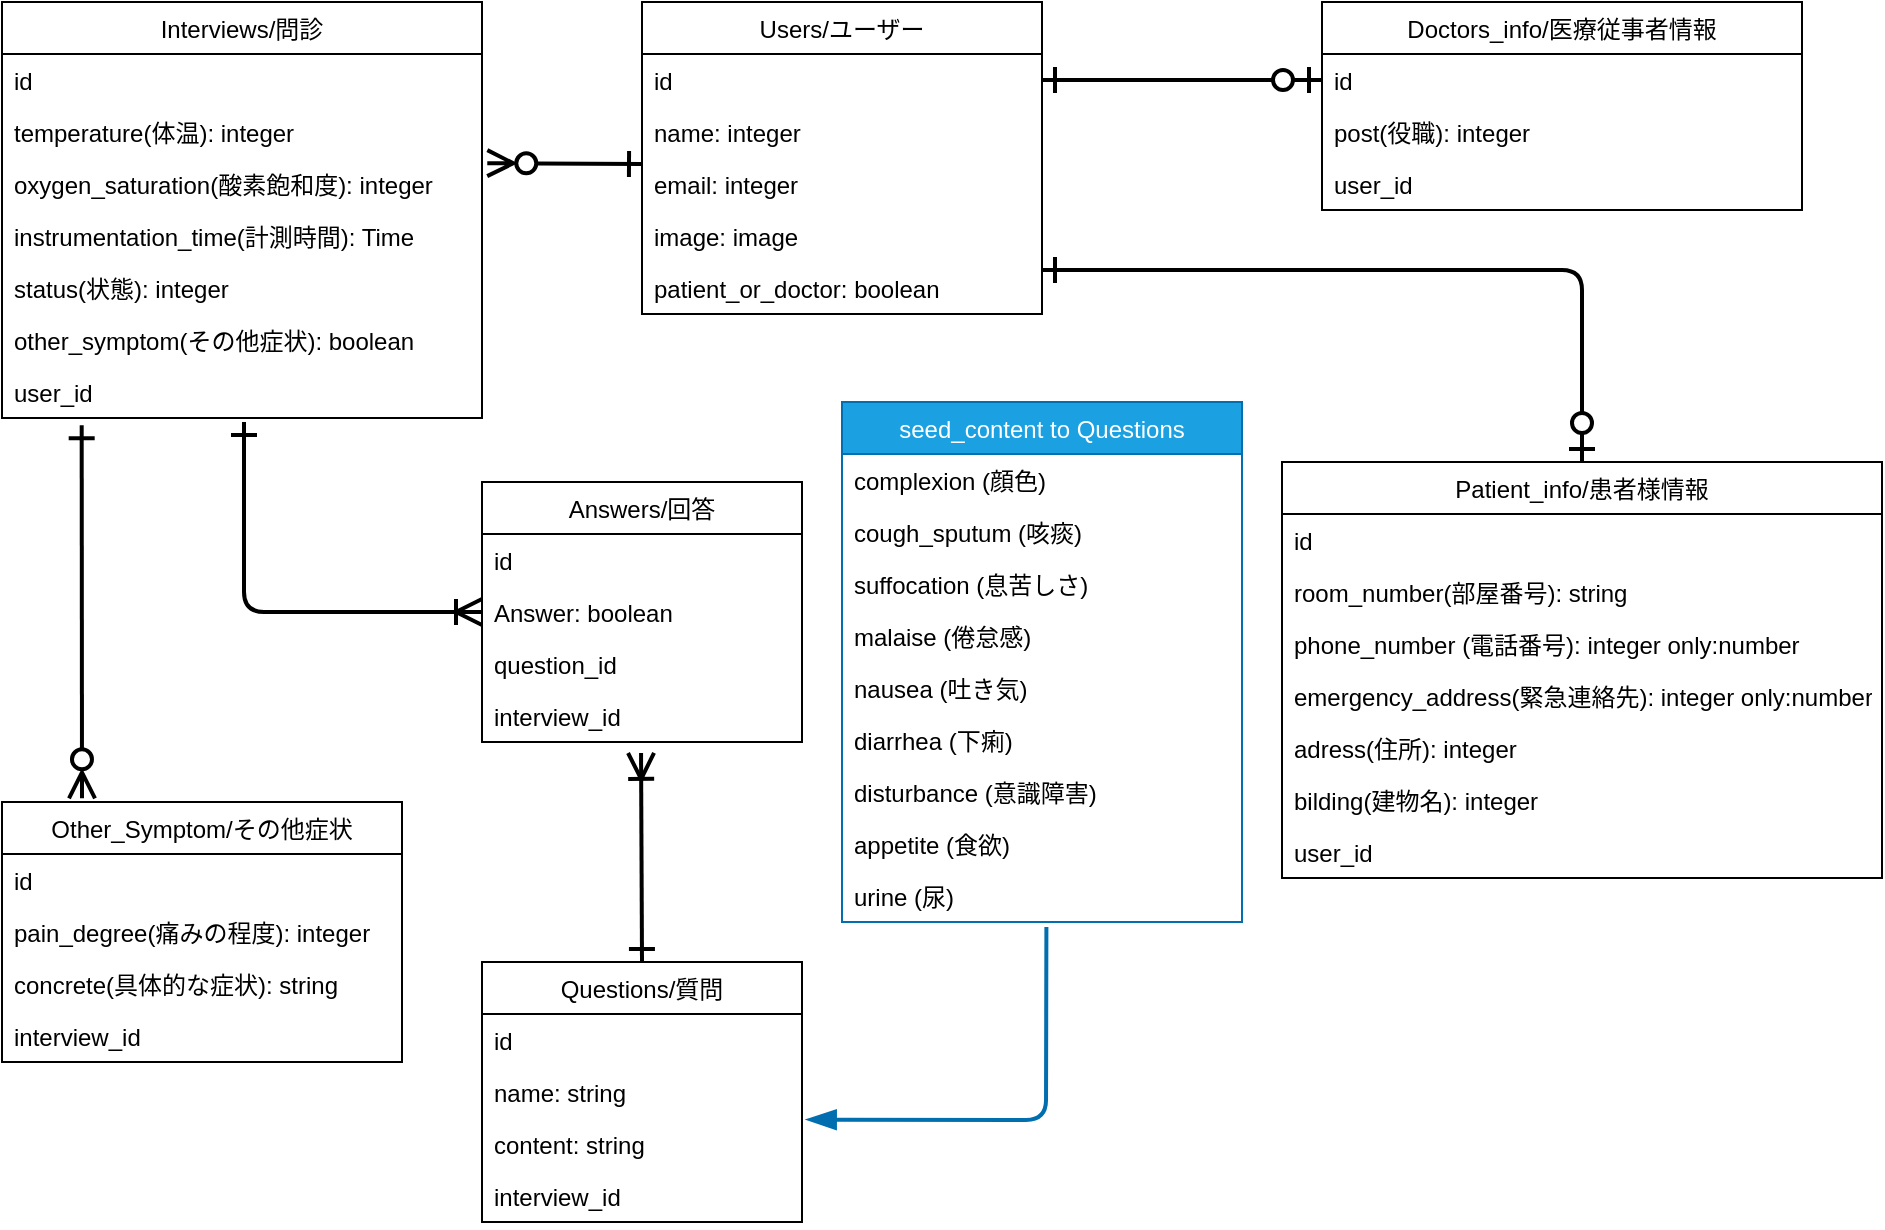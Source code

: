 <mxfile>
    <diagram id="UjBX9D1F_PHXTORusFUd" name="ページ1">
        <mxGraphModel dx="881" dy="647" grid="1" gridSize="10" guides="1" tooltips="1" connect="1" arrows="1" fold="1" page="1" pageScale="1" pageWidth="1000" pageHeight="700" math="0" shadow="0">
            <root>
                <mxCell id="0"/>
                <mxCell id="1" parent="0"/>
                <mxCell id="2" value="Interviews/問診" style="swimlane;fontStyle=0;childLayout=stackLayout;horizontal=1;startSize=26;horizontalStack=0;resizeParent=1;resizeParentMax=0;resizeLast=0;collapsible=1;marginBottom=0;" parent="1" vertex="1">
                    <mxGeometry x="40" y="40" width="240" height="208" as="geometry">
                        <mxRectangle x="40" y="40" width="50" height="26" as="alternateBounds"/>
                    </mxGeometry>
                </mxCell>
                <mxCell id="4" value="id" style="text;strokeColor=none;fillColor=none;align=left;verticalAlign=top;spacingLeft=4;spacingRight=4;overflow=hidden;rotatable=0;points=[[0,0.5],[1,0.5]];portConstraint=eastwest;" parent="2" vertex="1">
                    <mxGeometry y="26" width="240" height="26" as="geometry"/>
                </mxCell>
                <mxCell id="8" value="temperature(体温): integer" style="text;strokeColor=none;fillColor=none;align=left;verticalAlign=top;spacingLeft=4;spacingRight=4;overflow=hidden;rotatable=0;points=[[0,0.5],[1,0.5]];portConstraint=eastwest;" parent="2" vertex="1">
                    <mxGeometry y="52" width="240" height="26" as="geometry"/>
                </mxCell>
                <mxCell id="5" value="oxygen_saturation(酸素飽和度): integer" style="text;strokeColor=none;fillColor=none;align=left;verticalAlign=top;spacingLeft=4;spacingRight=4;overflow=hidden;rotatable=0;points=[[0,0.5],[1,0.5]];portConstraint=eastwest;" parent="2" vertex="1">
                    <mxGeometry y="78" width="240" height="26" as="geometry"/>
                </mxCell>
                <mxCell id="9" value="instrumentation_time(計測時間): Time" style="text;strokeColor=none;fillColor=none;align=left;verticalAlign=top;spacingLeft=4;spacingRight=4;overflow=hidden;rotatable=0;points=[[0,0.5],[1,0.5]];portConstraint=eastwest;" parent="2" vertex="1">
                    <mxGeometry y="104" width="240" height="26" as="geometry"/>
                </mxCell>
                <mxCell id="98" value="status(状態): integer" style="text;strokeColor=none;fillColor=none;align=left;verticalAlign=top;spacingLeft=4;spacingRight=4;overflow=hidden;rotatable=0;points=[[0,0.5],[1,0.5]];portConstraint=eastwest;" parent="2" vertex="1">
                    <mxGeometry y="130" width="240" height="26" as="geometry"/>
                </mxCell>
                <mxCell id="212" value="other_symptom(その他症状): boolean" style="text;strokeColor=none;fillColor=none;align=left;verticalAlign=top;spacingLeft=4;spacingRight=4;overflow=hidden;rotatable=0;points=[[0,0.5],[1,0.5]];portConstraint=eastwest;" vertex="1" parent="2">
                    <mxGeometry y="156" width="240" height="26" as="geometry"/>
                </mxCell>
                <mxCell id="18" value="user_id" style="text;strokeColor=none;fillColor=none;align=left;verticalAlign=top;spacingLeft=4;spacingRight=4;overflow=hidden;rotatable=0;points=[[0,0.5],[1,0.5]];portConstraint=eastwest;" parent="2" vertex="1">
                    <mxGeometry y="182" width="240" height="26" as="geometry"/>
                </mxCell>
                <mxCell id="64" style="edgeStyle=none;html=1;endArrow=ERzeroToMany;endFill=0;strokeWidth=2;startArrow=ERone;startFill=0;targetPerimeterSpacing=0;rounded=1;sourcePerimeterSpacing=0;endSize=10;startSize=10;entryX=0.2;entryY=-0.014;entryDx=0;entryDy=0;entryPerimeter=0;exitX=0.166;exitY=1.141;exitDx=0;exitDy=0;exitPerimeter=0;" parent="1" source="18" edge="1" target="159">
                    <mxGeometry relative="1" as="geometry">
                        <mxPoint x="81" y="230" as="sourcePoint"/>
                        <mxPoint x="80" y="320" as="targetPoint"/>
                        <Array as="points"/>
                    </mxGeometry>
                </mxCell>
                <mxCell id="23" value="Users/ユーザー" style="swimlane;fontStyle=0;childLayout=stackLayout;horizontal=1;startSize=26;horizontalStack=0;resizeParent=1;resizeParentMax=0;resizeLast=0;collapsible=1;marginBottom=0;" parent="1" vertex="1">
                    <mxGeometry x="360" y="40" width="200" height="156" as="geometry"/>
                </mxCell>
                <mxCell id="24" value="id" style="text;strokeColor=none;fillColor=none;align=left;verticalAlign=top;spacingLeft=4;spacingRight=4;overflow=hidden;rotatable=0;points=[[0,0.5],[1,0.5]];portConstraint=eastwest;" parent="23" vertex="1">
                    <mxGeometry y="26" width="200" height="26" as="geometry"/>
                </mxCell>
                <mxCell id="25" value="name: integer" style="text;strokeColor=none;fillColor=none;align=left;verticalAlign=top;spacingLeft=4;spacingRight=4;overflow=hidden;rotatable=0;points=[[0,0.5],[1,0.5]];portConstraint=eastwest;" parent="23" vertex="1">
                    <mxGeometry y="52" width="200" height="26" as="geometry"/>
                </mxCell>
                <mxCell id="26" value="email: integer" style="text;strokeColor=none;fillColor=none;align=left;verticalAlign=top;spacingLeft=4;spacingRight=4;overflow=hidden;rotatable=0;points=[[0,0.5],[1,0.5]];portConstraint=eastwest;" parent="23" vertex="1">
                    <mxGeometry y="78" width="200" height="26" as="geometry"/>
                </mxCell>
                <mxCell id="130" value="image: image" style="text;strokeColor=none;fillColor=none;align=left;verticalAlign=top;spacingLeft=4;spacingRight=4;overflow=hidden;rotatable=0;points=[[0,0.5],[1,0.5]];portConstraint=eastwest;" parent="23" vertex="1">
                    <mxGeometry y="104" width="200" height="26" as="geometry"/>
                </mxCell>
                <mxCell id="106" value="patient_or_doctor: boolean" style="text;strokeColor=none;fillColor=none;align=left;verticalAlign=top;spacingLeft=4;spacingRight=4;overflow=hidden;rotatable=0;points=[[0,0.5],[1,0.5]];portConstraint=eastwest;" parent="23" vertex="1">
                    <mxGeometry y="130" width="200" height="26" as="geometry"/>
                </mxCell>
                <mxCell id="66" value="Doctors_info/医療従事者情報" style="swimlane;fontStyle=0;childLayout=stackLayout;horizontal=1;startSize=26;horizontalStack=0;resizeParent=1;resizeParentMax=0;resizeLast=0;collapsible=1;marginBottom=0;" parent="1" vertex="1">
                    <mxGeometry x="700" y="40" width="240" height="104" as="geometry"/>
                </mxCell>
                <mxCell id="70" value="id" style="text;strokeColor=none;fillColor=none;align=left;verticalAlign=top;spacingLeft=4;spacingRight=4;overflow=hidden;rotatable=0;points=[[0,0.5],[1,0.5]];portConstraint=eastwest;" parent="66" vertex="1">
                    <mxGeometry y="26" width="240" height="26" as="geometry"/>
                </mxCell>
                <mxCell id="68" value="post(役職): integer" style="text;strokeColor=none;fillColor=none;align=left;verticalAlign=top;spacingLeft=4;spacingRight=4;overflow=hidden;rotatable=0;points=[[0,0.5],[1,0.5]];portConstraint=eastwest;" parent="66" vertex="1">
                    <mxGeometry y="52" width="240" height="26" as="geometry"/>
                </mxCell>
                <mxCell id="140" value="user_id" style="text;strokeColor=none;fillColor=none;align=left;verticalAlign=top;spacingLeft=4;spacingRight=4;overflow=hidden;rotatable=0;points=[[0,0.5],[1,0.5]];portConstraint=eastwest;" vertex="1" parent="66">
                    <mxGeometry y="78" width="240" height="26" as="geometry"/>
                </mxCell>
                <mxCell id="134" value="Patient_info/患者様情報" style="swimlane;fontStyle=0;childLayout=stackLayout;horizontal=1;startSize=26;horizontalStack=0;resizeParent=1;resizeParentMax=0;resizeLast=0;collapsible=1;marginBottom=0;" vertex="1" parent="1">
                    <mxGeometry x="680" y="270" width="300" height="208" as="geometry"/>
                </mxCell>
                <mxCell id="135" value="id" style="text;strokeColor=none;fillColor=none;align=left;verticalAlign=top;spacingLeft=4;spacingRight=4;overflow=hidden;rotatable=0;points=[[0,0.5],[1,0.5]];portConstraint=eastwest;" vertex="1" parent="134">
                    <mxGeometry y="26" width="300" height="26" as="geometry"/>
                </mxCell>
                <mxCell id="27" value="room_number(部屋番号): string" style="text;strokeColor=none;fillColor=none;align=left;verticalAlign=top;spacingLeft=4;spacingRight=4;overflow=hidden;rotatable=0;points=[[0,0.5],[1,0.5]];portConstraint=eastwest;" parent="134" vertex="1">
                    <mxGeometry y="52" width="300" height="26" as="geometry"/>
                </mxCell>
                <mxCell id="28" value="phone_number (電話番号): integer only:number" style="text;strokeColor=none;fillColor=none;align=left;verticalAlign=top;spacingLeft=4;spacingRight=4;overflow=hidden;rotatable=0;points=[[0,0.5],[1,0.5]];portConstraint=eastwest;fontSize=12;" parent="134" vertex="1">
                    <mxGeometry y="78" width="300" height="26" as="geometry"/>
                </mxCell>
                <mxCell id="73" value="emergency_address(緊急連絡先): integer only:number" style="text;strokeColor=none;fillColor=none;align=left;verticalAlign=top;spacingLeft=4;spacingRight=4;overflow=hidden;rotatable=0;points=[[0,0.5],[1,0.5]];portConstraint=eastwest;" parent="134" vertex="1">
                    <mxGeometry y="104" width="300" height="26" as="geometry"/>
                </mxCell>
                <mxCell id="30" value="adress(住所): integer" style="text;strokeColor=none;fillColor=none;align=left;verticalAlign=top;spacingLeft=4;spacingRight=4;overflow=hidden;rotatable=0;points=[[0,0.5],[1,0.5]];portConstraint=eastwest;" parent="134" vertex="1">
                    <mxGeometry y="130" width="300" height="26" as="geometry"/>
                </mxCell>
                <mxCell id="65" value="bilding(建物名): integer" style="text;strokeColor=none;fillColor=none;align=left;verticalAlign=top;spacingLeft=4;spacingRight=4;overflow=hidden;rotatable=0;points=[[0,0.5],[1,0.5]];portConstraint=eastwest;" parent="134" vertex="1">
                    <mxGeometry y="156" width="300" height="26" as="geometry"/>
                </mxCell>
                <mxCell id="139" value="user_id" style="text;strokeColor=none;fillColor=none;align=left;verticalAlign=top;spacingLeft=4;spacingRight=4;overflow=hidden;rotatable=0;points=[[0,0.5],[1,0.5]];portConstraint=eastwest;" vertex="1" parent="134">
                    <mxGeometry y="182" width="300" height="26" as="geometry"/>
                </mxCell>
                <mxCell id="141" value="Answers/回答" style="swimlane;fontStyle=0;childLayout=stackLayout;horizontal=1;startSize=26;horizontalStack=0;resizeParent=1;resizeParentMax=0;resizeLast=0;collapsible=1;marginBottom=0;" vertex="1" parent="1">
                    <mxGeometry x="280" y="280" width="160" height="130" as="geometry"/>
                </mxCell>
                <mxCell id="142" value="id" style="text;strokeColor=none;fillColor=none;align=left;verticalAlign=top;spacingLeft=4;spacingRight=4;overflow=hidden;rotatable=0;points=[[0,0.5],[1,0.5]];portConstraint=eastwest;" vertex="1" parent="141">
                    <mxGeometry y="26" width="160" height="26" as="geometry"/>
                </mxCell>
                <mxCell id="10" value="Answer: boolean" style="text;strokeColor=none;fillColor=none;align=left;verticalAlign=top;spacingLeft=4;spacingRight=4;overflow=hidden;rotatable=0;points=[[0,0.5],[1,0.5]];portConstraint=eastwest;" parent="141" vertex="1">
                    <mxGeometry y="52" width="160" height="26" as="geometry"/>
                </mxCell>
                <mxCell id="13" value="question_id" style="text;strokeColor=none;fillColor=none;align=left;verticalAlign=top;spacingLeft=4;spacingRight=4;overflow=hidden;rotatable=0;points=[[0,0.5],[1,0.5]];portConstraint=eastwest;" parent="141" vertex="1">
                    <mxGeometry y="78" width="160" height="26" as="geometry"/>
                </mxCell>
                <mxCell id="146" value="interview_id" style="text;strokeColor=none;fillColor=none;align=left;verticalAlign=top;spacingLeft=4;spacingRight=4;overflow=hidden;rotatable=0;points=[[0,0.5],[1,0.5]];portConstraint=eastwest;" vertex="1" parent="141">
                    <mxGeometry y="104" width="160" height="26" as="geometry"/>
                </mxCell>
                <mxCell id="149" style="edgeStyle=none;html=1;endArrow=ERzeroToMany;endFill=0;strokeWidth=2;startArrow=ERone;startFill=0;targetPerimeterSpacing=0;rounded=1;sourcePerimeterSpacing=0;endSize=10;startSize=10;entryX=1.011;entryY=0.099;entryDx=0;entryDy=0;entryPerimeter=0;" edge="1" parent="1" target="5">
                    <mxGeometry relative="1" as="geometry">
                        <mxPoint x="360" y="121" as="sourcePoint"/>
                        <mxPoint x="319.44" y="273.172" as="targetPoint"/>
                        <Array as="points"/>
                    </mxGeometry>
                </mxCell>
                <mxCell id="150" style="edgeStyle=none;html=1;endArrow=ERzeroToOne;endFill=0;strokeWidth=2;startArrow=ERone;startFill=0;targetPerimeterSpacing=0;rounded=1;sourcePerimeterSpacing=0;endSize=10;startSize=10;exitX=1;exitY=0.5;exitDx=0;exitDy=0;entryX=0;entryY=0.5;entryDx=0;entryDy=0;" edge="1" parent="1" source="24" target="70">
                    <mxGeometry relative="1" as="geometry">
                        <mxPoint x="660" y="50" as="sourcePoint"/>
                        <mxPoint x="710" y="60" as="targetPoint"/>
                        <Array as="points"/>
                    </mxGeometry>
                </mxCell>
                <mxCell id="151" style="edgeStyle=none;html=1;endArrow=ERzeroToOne;endFill=0;strokeWidth=2;startArrow=ERone;startFill=0;targetPerimeterSpacing=0;rounded=1;sourcePerimeterSpacing=0;endSize=10;startSize=10;entryX=0.5;entryY=0;entryDx=0;entryDy=0;" edge="1" parent="1" target="134">
                    <mxGeometry relative="1" as="geometry">
                        <mxPoint x="560" y="174" as="sourcePoint"/>
                        <mxPoint x="690" y="190" as="targetPoint"/>
                        <Array as="points">
                            <mxPoint x="830" y="174"/>
                        </Array>
                    </mxGeometry>
                </mxCell>
                <mxCell id="159" value="Other_Symptom/その他症状" style="swimlane;fontStyle=0;childLayout=stackLayout;horizontal=1;startSize=26;horizontalStack=0;resizeParent=1;resizeParentMax=0;resizeLast=0;collapsible=1;marginBottom=0;" vertex="1" parent="1">
                    <mxGeometry x="40" y="440" width="200" height="130" as="geometry"/>
                </mxCell>
                <mxCell id="160" value="id" style="text;strokeColor=none;fillColor=none;align=left;verticalAlign=top;spacingLeft=4;spacingRight=4;overflow=hidden;rotatable=0;points=[[0,0.5],[1,0.5]];portConstraint=eastwest;" vertex="1" parent="159">
                    <mxGeometry y="26" width="200" height="26" as="geometry"/>
                </mxCell>
                <mxCell id="161" value="pain_degree(痛みの程度): integer" style="text;strokeColor=none;fillColor=none;align=left;verticalAlign=top;spacingLeft=4;spacingRight=4;overflow=hidden;rotatable=0;points=[[0,0.5],[1,0.5]];portConstraint=eastwest;" vertex="1" parent="159">
                    <mxGeometry y="52" width="200" height="26" as="geometry"/>
                </mxCell>
                <mxCell id="162" value="concrete(具体的な症状): string" style="text;strokeColor=none;fillColor=none;align=left;verticalAlign=top;spacingLeft=4;spacingRight=4;overflow=hidden;rotatable=0;points=[[0,0.5],[1,0.5]];portConstraint=eastwest;" vertex="1" parent="159">
                    <mxGeometry y="78" width="200" height="26" as="geometry"/>
                </mxCell>
                <mxCell id="163" value="interview_id" style="text;strokeColor=none;fillColor=none;align=left;verticalAlign=top;spacingLeft=4;spacingRight=4;overflow=hidden;rotatable=0;points=[[0,0.5],[1,0.5]];portConstraint=eastwest;" vertex="1" parent="159">
                    <mxGeometry y="104" width="200" height="26" as="geometry"/>
                </mxCell>
                <mxCell id="213" style="edgeStyle=none;html=1;exitX=0.5;exitY=0;exitDx=0;exitDy=0;endArrow=ERoneToMany;endFill=0;strokeWidth=2;startArrow=ERone;startFill=0;endSize=10;startSize=10;entryX=0.497;entryY=1.21;entryDx=0;entryDy=0;entryPerimeter=0;" edge="1" parent="1" source="164" target="146">
                    <mxGeometry relative="1" as="geometry">
                        <mxPoint x="360" y="450" as="targetPoint"/>
                    </mxGeometry>
                </mxCell>
                <mxCell id="164" value="Questions/質問" style="swimlane;fontStyle=0;childLayout=stackLayout;horizontal=1;startSize=26;horizontalStack=0;resizeParent=1;resizeParentMax=0;resizeLast=0;collapsible=1;marginBottom=0;" vertex="1" parent="1">
                    <mxGeometry x="280" y="520" width="160" height="130" as="geometry"/>
                </mxCell>
                <mxCell id="165" value="id" style="text;strokeColor=none;fillColor=none;align=left;verticalAlign=top;spacingLeft=4;spacingRight=4;overflow=hidden;rotatable=0;points=[[0,0.5],[1,0.5]];portConstraint=eastwest;" vertex="1" parent="164">
                    <mxGeometry y="26" width="160" height="26" as="geometry"/>
                </mxCell>
                <mxCell id="184" value="name: string" style="text;strokeColor=none;fillColor=none;align=left;verticalAlign=top;spacingLeft=4;spacingRight=4;overflow=hidden;rotatable=0;points=[[0,0.5],[1,0.5]];portConstraint=eastwest;" vertex="1" parent="164">
                    <mxGeometry y="52" width="160" height="26" as="geometry"/>
                </mxCell>
                <mxCell id="185" value="content: string" style="text;strokeColor=none;fillColor=none;align=left;verticalAlign=top;spacingLeft=4;spacingRight=4;overflow=hidden;rotatable=0;points=[[0,0.5],[1,0.5]];portConstraint=eastwest;" vertex="1" parent="164">
                    <mxGeometry y="78" width="160" height="26" as="geometry"/>
                </mxCell>
                <mxCell id="171" value="interview_id" style="text;strokeColor=none;fillColor=none;align=left;verticalAlign=top;spacingLeft=4;spacingRight=4;overflow=hidden;rotatable=0;points=[[0,0.5],[1,0.5]];portConstraint=eastwest;" vertex="1" parent="164">
                    <mxGeometry y="104" width="160" height="26" as="geometry"/>
                </mxCell>
                <mxCell id="188" style="edgeStyle=none;html=1;endArrow=ERoneToMany;endFill=0;strokeWidth=2;startArrow=ERone;startFill=0;targetPerimeterSpacing=0;rounded=1;sourcePerimeterSpacing=0;endSize=10;startSize=10;entryX=0;entryY=0.5;entryDx=0;entryDy=0;" edge="1" parent="1" target="10">
                    <mxGeometry relative="1" as="geometry">
                        <mxPoint x="161" y="250" as="sourcePoint"/>
                        <mxPoint x="161" y="360" as="targetPoint"/>
                        <Array as="points">
                            <mxPoint x="161" y="345"/>
                        </Array>
                    </mxGeometry>
                </mxCell>
                <mxCell id="214" style="edgeStyle=none;html=1;entryX=1.014;entryY=0.031;entryDx=0;entryDy=0;entryPerimeter=0;startArrow=none;startFill=0;endArrow=blockThin;endFill=1;strokeWidth=2;exitX=0.511;exitY=1.098;exitDx=0;exitDy=0;exitPerimeter=0;endSize=10;fillColor=#1ba1e2;strokeColor=#006EAF;" edge="1" parent="1" source="203" target="185">
                    <mxGeometry relative="1" as="geometry">
                        <Array as="points">
                            <mxPoint x="562" y="599"/>
                        </Array>
                    </mxGeometry>
                </mxCell>
                <mxCell id="189" value="seed_content to Questions" style="swimlane;fontStyle=0;childLayout=stackLayout;horizontal=1;startSize=26;horizontalStack=0;resizeParent=1;resizeParentMax=0;resizeLast=0;collapsible=1;marginBottom=0;fillColor=#1ba1e2;fontColor=#ffffff;strokeColor=#006EAF;" vertex="1" parent="1">
                    <mxGeometry x="460" y="240" width="200" height="260" as="geometry"/>
                </mxCell>
                <mxCell id="195" value="complexion (顔色)" style="text;strokeColor=none;fillColor=none;align=left;verticalAlign=top;spacingLeft=4;spacingRight=4;overflow=hidden;rotatable=0;points=[[0,0.5],[1,0.5]];portConstraint=eastwest;" vertex="1" parent="189">
                    <mxGeometry y="26" width="200" height="26" as="geometry"/>
                </mxCell>
                <mxCell id="196" value="cough_sputum (咳痰)" style="text;strokeColor=none;fillColor=none;align=left;verticalAlign=top;spacingLeft=4;spacingRight=4;overflow=hidden;rotatable=0;points=[[0,0.5],[1,0.5]];portConstraint=eastwest;" vertex="1" parent="189">
                    <mxGeometry y="52" width="200" height="26" as="geometry"/>
                </mxCell>
                <mxCell id="197" value="suffocation (息苦しさ)" style="text;strokeColor=none;fillColor=none;align=left;verticalAlign=top;spacingLeft=4;spacingRight=4;overflow=hidden;rotatable=0;points=[[0,0.5],[1,0.5]];portConstraint=eastwest;" vertex="1" parent="189">
                    <mxGeometry y="78" width="200" height="26" as="geometry"/>
                </mxCell>
                <mxCell id="198" value="malaise (倦怠感)" style="text;strokeColor=none;fillColor=none;align=left;verticalAlign=top;spacingLeft=4;spacingRight=4;overflow=hidden;rotatable=0;points=[[0,0.5],[1,0.5]];portConstraint=eastwest;" vertex="1" parent="189">
                    <mxGeometry y="104" width="200" height="26" as="geometry"/>
                </mxCell>
                <mxCell id="199" value="nausea (吐き気)" style="text;strokeColor=none;fillColor=none;align=left;verticalAlign=top;spacingLeft=4;spacingRight=4;overflow=hidden;rotatable=0;points=[[0,0.5],[1,0.5]];portConstraint=eastwest;" vertex="1" parent="189">
                    <mxGeometry y="130" width="200" height="26" as="geometry"/>
                </mxCell>
                <mxCell id="200" value="diarrhea (下痢)" style="text;strokeColor=none;fillColor=none;align=left;verticalAlign=top;spacingLeft=4;spacingRight=4;overflow=hidden;rotatable=0;points=[[0,0.5],[1,0.5]];portConstraint=eastwest;" vertex="1" parent="189">
                    <mxGeometry y="156" width="200" height="26" as="geometry"/>
                </mxCell>
                <mxCell id="201" value="disturbance (意識障害)" style="text;strokeColor=none;fillColor=none;align=left;verticalAlign=top;spacingLeft=4;spacingRight=4;overflow=hidden;rotatable=0;points=[[0,0.5],[1,0.5]];portConstraint=eastwest;" vertex="1" parent="189">
                    <mxGeometry y="182" width="200" height="26" as="geometry"/>
                </mxCell>
                <mxCell id="202" value="appetite (食欲)" style="text;strokeColor=none;fillColor=none;align=left;verticalAlign=top;spacingLeft=4;spacingRight=4;overflow=hidden;rotatable=0;points=[[0,0.5],[1,0.5]];portConstraint=eastwest;" vertex="1" parent="189">
                    <mxGeometry y="208" width="200" height="26" as="geometry"/>
                </mxCell>
                <mxCell id="203" value="urine (尿)" style="text;strokeColor=none;fillColor=none;align=left;verticalAlign=top;spacingLeft=4;spacingRight=4;overflow=hidden;rotatable=0;points=[[0,0.5],[1,0.5]];portConstraint=eastwest;" vertex="1" parent="189">
                    <mxGeometry y="234" width="200" height="26" as="geometry"/>
                </mxCell>
            </root>
        </mxGraphModel>
    </diagram>
</mxfile>
